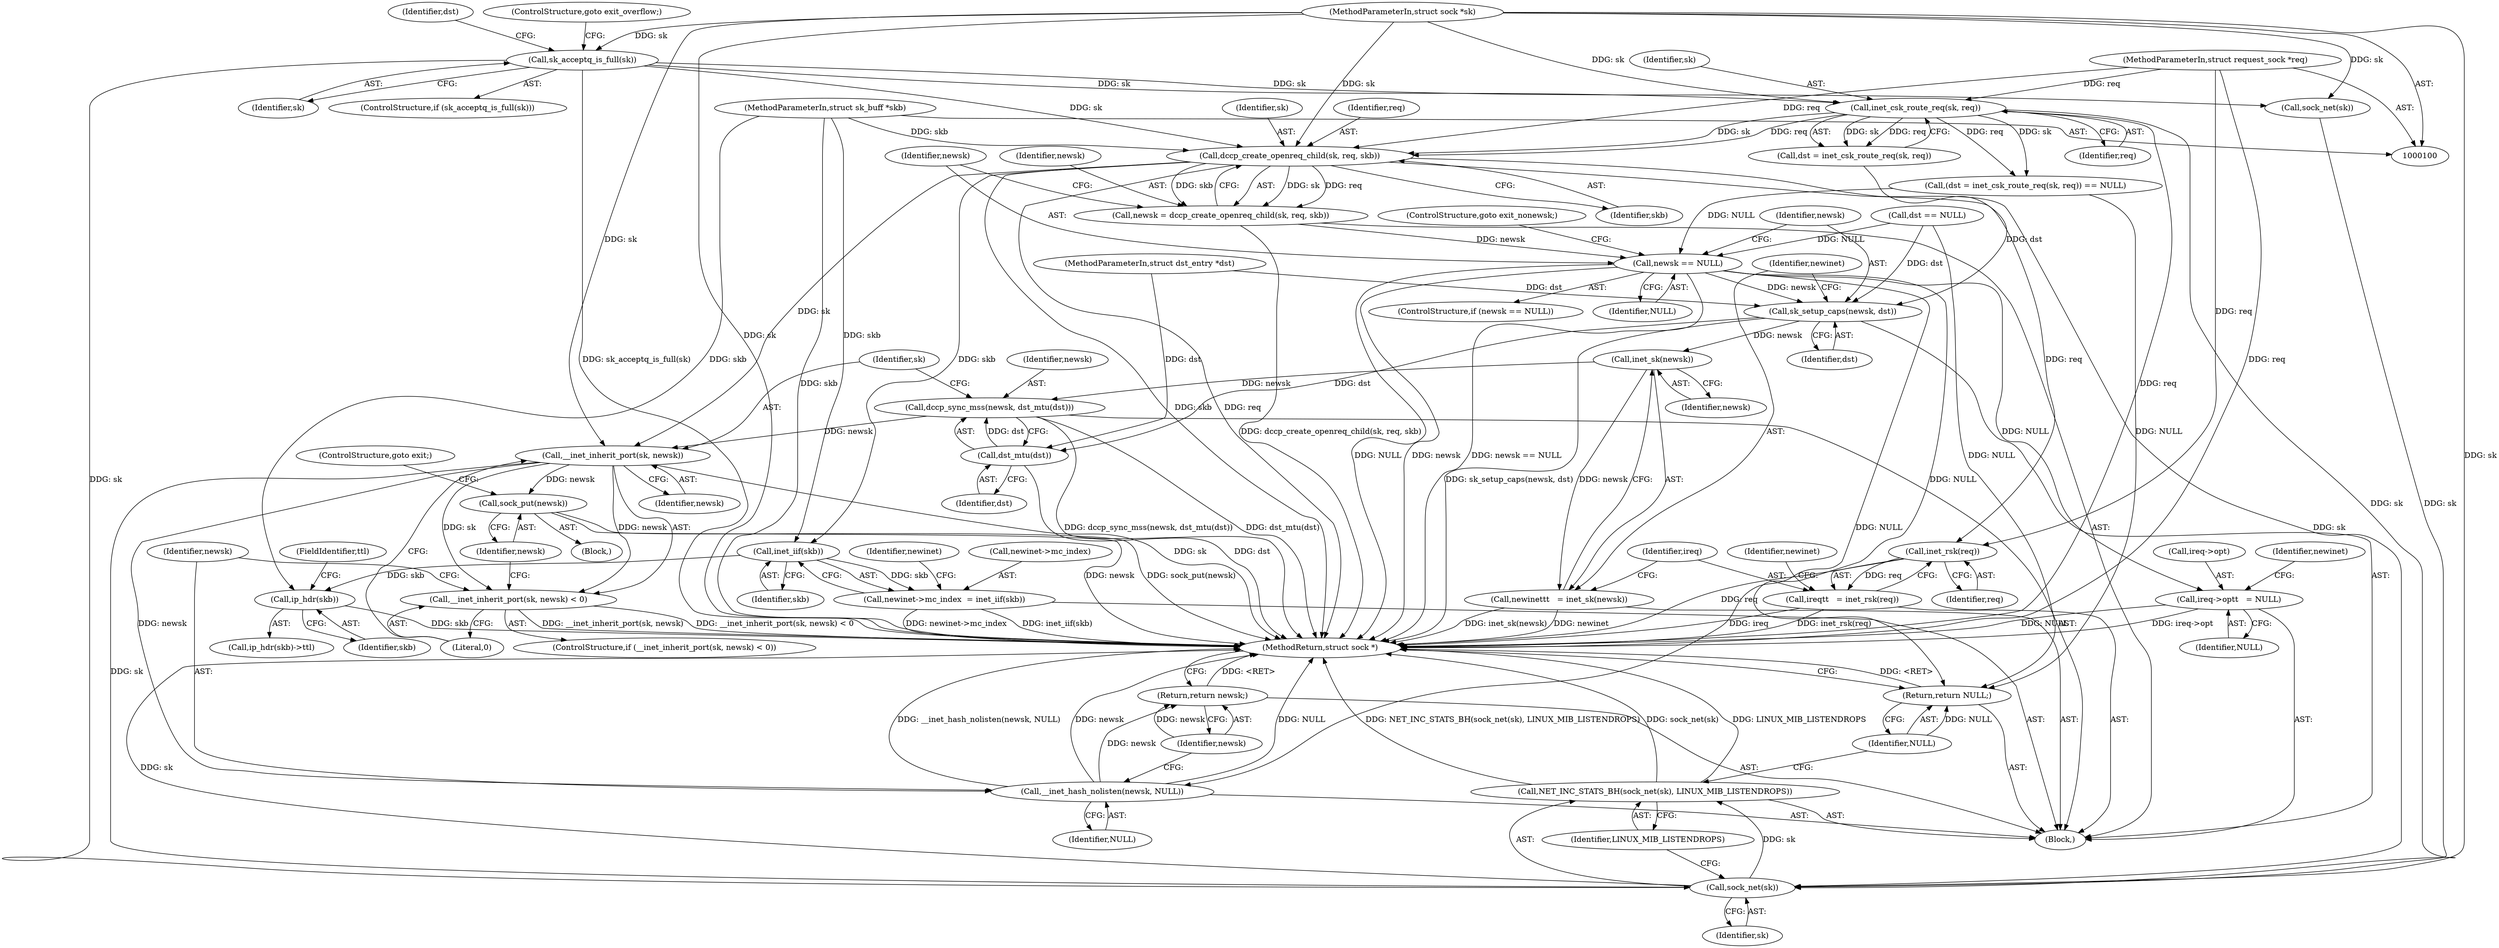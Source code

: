 digraph "0_linux_f6d8bd051c391c1c0458a30b2a7abcd939329259_0@API" {
"1000128" [label="(Call,dccp_create_openreq_child(sk, req, skb))"];
"1000121" [label="(Call,inet_csk_route_req(sk, req))"];
"1000110" [label="(Call,sk_acceptq_is_full(sk))"];
"1000101" [label="(MethodParameterIn,struct sock *sk)"];
"1000103" [label="(MethodParameterIn,struct request_sock *req)"];
"1000102" [label="(MethodParameterIn,struct sk_buff *skb)"];
"1000126" [label="(Call,newsk = dccp_create_openreq_child(sk, req, skb))"];
"1000133" [label="(Call,newsk == NULL)"];
"1000137" [label="(Call,sk_setup_caps(newsk, dst))"];
"1000142" [label="(Call,inet_sk(newsk))"];
"1000140" [label="(Call,newinet\t\t   = inet_sk(newsk))"];
"1000200" [label="(Call,dccp_sync_mss(newsk, dst_mtu(dst)))"];
"1000206" [label="(Call,__inet_inherit_port(sk, newsk))"];
"1000205" [label="(Call,__inet_inherit_port(sk, newsk) < 0)"];
"1000211" [label="(Call,sock_put(newsk))"];
"1000214" [label="(Call,__inet_hash_nolisten(newsk, NULL))"];
"1000217" [label="(Return,return newsk;)"];
"1000229" [label="(Call,sock_net(sk))"];
"1000228" [label="(Call,NET_INC_STATS_BH(sock_net(sk), LINUX_MIB_LISTENDROPS))"];
"1000202" [label="(Call,dst_mtu(dst))"];
"1000176" [label="(Call,ireq->opt\t   = NULL)"];
"1000232" [label="(Return,return NULL;)"];
"1000146" [label="(Call,inet_rsk(req))"];
"1000144" [label="(Call,ireq\t\t   = inet_rsk(req))"];
"1000185" [label="(Call,inet_iif(skb))"];
"1000181" [label="(Call,newinet->mc_index  = inet_iif(skb))"];
"1000192" [label="(Call,ip_hdr(skb))"];
"1000214" [label="(Call,__inet_hash_nolisten(newsk, NULL))"];
"1000193" [label="(Identifier,skb)"];
"1000218" [label="(Identifier,newsk)"];
"1000142" [label="(Call,inet_sk(newsk))"];
"1000217" [label="(Return,return newsk;)"];
"1000118" [label="(Call,(dst = inet_csk_route_req(sk, req)) == NULL)"];
"1000183" [label="(Identifier,newinet)"];
"1000213" [label="(ControlStructure,goto exit;)"];
"1000130" [label="(Identifier,req)"];
"1000129" [label="(Identifier,sk)"];
"1000232" [label="(Return,return NULL;)"];
"1000111" [label="(Identifier,sk)"];
"1000139" [label="(Identifier,dst)"];
"1000119" [label="(Call,dst = inet_csk_route_req(sk, req))"];
"1000200" [label="(Call,dccp_sync_mss(newsk, dst_mtu(dst)))"];
"1000211" [label="(Call,sock_put(newsk))"];
"1000207" [label="(Identifier,sk)"];
"1000202" [label="(Call,dst_mtu(dst))"];
"1000216" [label="(Identifier,NULL)"];
"1000208" [label="(Identifier,newsk)"];
"1000212" [label="(Identifier,newsk)"];
"1000203" [label="(Identifier,dst)"];
"1000105" [label="(Block,)"];
"1000132" [label="(ControlStructure,if (newsk == NULL))"];
"1000230" [label="(Identifier,sk)"];
"1000201" [label="(Identifier,newsk)"];
"1000103" [label="(MethodParameterIn,struct request_sock *req)"];
"1000143" [label="(Identifier,newsk)"];
"1000210" [label="(Block,)"];
"1000134" [label="(Identifier,newsk)"];
"1000122" [label="(Identifier,sk)"];
"1000115" [label="(Call,dst == NULL)"];
"1000180" [label="(Identifier,NULL)"];
"1000140" [label="(Call,newinet\t\t   = inet_sk(newsk))"];
"1000104" [label="(MethodParameterIn,struct dst_entry *dst)"];
"1000144" [label="(Call,ireq\t\t   = inet_rsk(req))"];
"1000102" [label="(MethodParameterIn,struct sk_buff *skb)"];
"1000206" [label="(Call,__inet_inherit_port(sk, newsk))"];
"1000189" [label="(Identifier,newinet)"];
"1000126" [label="(Call,newsk = dccp_create_openreq_child(sk, req, skb))"];
"1000147" [label="(Identifier,req)"];
"1000185" [label="(Call,inet_iif(skb))"];
"1000141" [label="(Identifier,newinet)"];
"1000176" [label="(Call,ireq->opt\t   = NULL)"];
"1000110" [label="(Call,sk_acceptq_is_full(sk))"];
"1000215" [label="(Identifier,newsk)"];
"1000150" [label="(Identifier,newinet)"];
"1000186" [label="(Identifier,skb)"];
"1000135" [label="(Identifier,NULL)"];
"1000181" [label="(Call,newinet->mc_index  = inet_iif(skb))"];
"1000123" [label="(Identifier,req)"];
"1000128" [label="(Call,dccp_create_openreq_child(sk, req, skb))"];
"1000136" [label="(ControlStructure,goto exit_nonewsk;)"];
"1000209" [label="(Literal,0)"];
"1000233" [label="(Identifier,NULL)"];
"1000116" [label="(Identifier,dst)"];
"1000133" [label="(Call,newsk == NULL)"];
"1000228" [label="(Call,NET_INC_STATS_BH(sock_net(sk), LINUX_MIB_LISTENDROPS))"];
"1000192" [label="(Call,ip_hdr(skb))"];
"1000191" [label="(Call,ip_hdr(skb)->ttl)"];
"1000194" [label="(FieldIdentifier,ttl)"];
"1000109" [label="(ControlStructure,if (sk_acceptq_is_full(sk)))"];
"1000177" [label="(Call,ireq->opt)"];
"1000231" [label="(Identifier,LINUX_MIB_LISTENDROPS)"];
"1000138" [label="(Identifier,newsk)"];
"1000127" [label="(Identifier,newsk)"];
"1000205" [label="(Call,__inet_inherit_port(sk, newsk) < 0)"];
"1000204" [label="(ControlStructure,if (__inet_inherit_port(sk, newsk) < 0))"];
"1000131" [label="(Identifier,skb)"];
"1000112" [label="(ControlStructure,goto exit_overflow;)"];
"1000234" [label="(MethodReturn,struct sock *)"];
"1000182" [label="(Call,newinet->mc_index)"];
"1000121" [label="(Call,inet_csk_route_req(sk, req))"];
"1000137" [label="(Call,sk_setup_caps(newsk, dst))"];
"1000146" [label="(Call,inet_rsk(req))"];
"1000101" [label="(MethodParameterIn,struct sock *sk)"];
"1000221" [label="(Call,sock_net(sk))"];
"1000145" [label="(Identifier,ireq)"];
"1000229" [label="(Call,sock_net(sk))"];
"1000128" -> "1000126"  [label="AST: "];
"1000128" -> "1000131"  [label="CFG: "];
"1000129" -> "1000128"  [label="AST: "];
"1000130" -> "1000128"  [label="AST: "];
"1000131" -> "1000128"  [label="AST: "];
"1000126" -> "1000128"  [label="CFG: "];
"1000128" -> "1000234"  [label="DDG: req"];
"1000128" -> "1000234"  [label="DDG: skb"];
"1000128" -> "1000126"  [label="DDG: sk"];
"1000128" -> "1000126"  [label="DDG: req"];
"1000128" -> "1000126"  [label="DDG: skb"];
"1000121" -> "1000128"  [label="DDG: sk"];
"1000121" -> "1000128"  [label="DDG: req"];
"1000110" -> "1000128"  [label="DDG: sk"];
"1000101" -> "1000128"  [label="DDG: sk"];
"1000103" -> "1000128"  [label="DDG: req"];
"1000102" -> "1000128"  [label="DDG: skb"];
"1000128" -> "1000146"  [label="DDG: req"];
"1000128" -> "1000185"  [label="DDG: skb"];
"1000128" -> "1000206"  [label="DDG: sk"];
"1000128" -> "1000229"  [label="DDG: sk"];
"1000121" -> "1000119"  [label="AST: "];
"1000121" -> "1000123"  [label="CFG: "];
"1000122" -> "1000121"  [label="AST: "];
"1000123" -> "1000121"  [label="AST: "];
"1000119" -> "1000121"  [label="CFG: "];
"1000121" -> "1000234"  [label="DDG: req"];
"1000121" -> "1000118"  [label="DDG: sk"];
"1000121" -> "1000118"  [label="DDG: req"];
"1000121" -> "1000119"  [label="DDG: sk"];
"1000121" -> "1000119"  [label="DDG: req"];
"1000110" -> "1000121"  [label="DDG: sk"];
"1000101" -> "1000121"  [label="DDG: sk"];
"1000103" -> "1000121"  [label="DDG: req"];
"1000121" -> "1000229"  [label="DDG: sk"];
"1000110" -> "1000109"  [label="AST: "];
"1000110" -> "1000111"  [label="CFG: "];
"1000111" -> "1000110"  [label="AST: "];
"1000112" -> "1000110"  [label="CFG: "];
"1000116" -> "1000110"  [label="CFG: "];
"1000110" -> "1000234"  [label="DDG: sk_acceptq_is_full(sk)"];
"1000101" -> "1000110"  [label="DDG: sk"];
"1000110" -> "1000221"  [label="DDG: sk"];
"1000110" -> "1000229"  [label="DDG: sk"];
"1000101" -> "1000100"  [label="AST: "];
"1000101" -> "1000234"  [label="DDG: sk"];
"1000101" -> "1000206"  [label="DDG: sk"];
"1000101" -> "1000221"  [label="DDG: sk"];
"1000101" -> "1000229"  [label="DDG: sk"];
"1000103" -> "1000100"  [label="AST: "];
"1000103" -> "1000234"  [label="DDG: req"];
"1000103" -> "1000146"  [label="DDG: req"];
"1000102" -> "1000100"  [label="AST: "];
"1000102" -> "1000234"  [label="DDG: skb"];
"1000102" -> "1000185"  [label="DDG: skb"];
"1000102" -> "1000192"  [label="DDG: skb"];
"1000126" -> "1000105"  [label="AST: "];
"1000127" -> "1000126"  [label="AST: "];
"1000134" -> "1000126"  [label="CFG: "];
"1000126" -> "1000234"  [label="DDG: dccp_create_openreq_child(sk, req, skb)"];
"1000126" -> "1000133"  [label="DDG: newsk"];
"1000133" -> "1000132"  [label="AST: "];
"1000133" -> "1000135"  [label="CFG: "];
"1000134" -> "1000133"  [label="AST: "];
"1000135" -> "1000133"  [label="AST: "];
"1000136" -> "1000133"  [label="CFG: "];
"1000138" -> "1000133"  [label="CFG: "];
"1000133" -> "1000234"  [label="DDG: newsk"];
"1000133" -> "1000234"  [label="DDG: newsk == NULL"];
"1000133" -> "1000234"  [label="DDG: NULL"];
"1000115" -> "1000133"  [label="DDG: NULL"];
"1000118" -> "1000133"  [label="DDG: NULL"];
"1000133" -> "1000137"  [label="DDG: newsk"];
"1000133" -> "1000176"  [label="DDG: NULL"];
"1000133" -> "1000214"  [label="DDG: NULL"];
"1000133" -> "1000232"  [label="DDG: NULL"];
"1000137" -> "1000105"  [label="AST: "];
"1000137" -> "1000139"  [label="CFG: "];
"1000138" -> "1000137"  [label="AST: "];
"1000139" -> "1000137"  [label="AST: "];
"1000141" -> "1000137"  [label="CFG: "];
"1000137" -> "1000234"  [label="DDG: sk_setup_caps(newsk, dst)"];
"1000119" -> "1000137"  [label="DDG: dst"];
"1000115" -> "1000137"  [label="DDG: dst"];
"1000104" -> "1000137"  [label="DDG: dst"];
"1000137" -> "1000142"  [label="DDG: newsk"];
"1000137" -> "1000202"  [label="DDG: dst"];
"1000142" -> "1000140"  [label="AST: "];
"1000142" -> "1000143"  [label="CFG: "];
"1000143" -> "1000142"  [label="AST: "];
"1000140" -> "1000142"  [label="CFG: "];
"1000142" -> "1000140"  [label="DDG: newsk"];
"1000142" -> "1000200"  [label="DDG: newsk"];
"1000140" -> "1000105"  [label="AST: "];
"1000141" -> "1000140"  [label="AST: "];
"1000145" -> "1000140"  [label="CFG: "];
"1000140" -> "1000234"  [label="DDG: inet_sk(newsk)"];
"1000140" -> "1000234"  [label="DDG: newinet"];
"1000200" -> "1000105"  [label="AST: "];
"1000200" -> "1000202"  [label="CFG: "];
"1000201" -> "1000200"  [label="AST: "];
"1000202" -> "1000200"  [label="AST: "];
"1000207" -> "1000200"  [label="CFG: "];
"1000200" -> "1000234"  [label="DDG: dccp_sync_mss(newsk, dst_mtu(dst))"];
"1000200" -> "1000234"  [label="DDG: dst_mtu(dst)"];
"1000202" -> "1000200"  [label="DDG: dst"];
"1000200" -> "1000206"  [label="DDG: newsk"];
"1000206" -> "1000205"  [label="AST: "];
"1000206" -> "1000208"  [label="CFG: "];
"1000207" -> "1000206"  [label="AST: "];
"1000208" -> "1000206"  [label="AST: "];
"1000209" -> "1000206"  [label="CFG: "];
"1000206" -> "1000234"  [label="DDG: sk"];
"1000206" -> "1000205"  [label="DDG: sk"];
"1000206" -> "1000205"  [label="DDG: newsk"];
"1000206" -> "1000211"  [label="DDG: newsk"];
"1000206" -> "1000214"  [label="DDG: newsk"];
"1000206" -> "1000229"  [label="DDG: sk"];
"1000205" -> "1000204"  [label="AST: "];
"1000205" -> "1000209"  [label="CFG: "];
"1000209" -> "1000205"  [label="AST: "];
"1000212" -> "1000205"  [label="CFG: "];
"1000215" -> "1000205"  [label="CFG: "];
"1000205" -> "1000234"  [label="DDG: __inet_inherit_port(sk, newsk)"];
"1000205" -> "1000234"  [label="DDG: __inet_inherit_port(sk, newsk) < 0"];
"1000211" -> "1000210"  [label="AST: "];
"1000211" -> "1000212"  [label="CFG: "];
"1000212" -> "1000211"  [label="AST: "];
"1000213" -> "1000211"  [label="CFG: "];
"1000211" -> "1000234"  [label="DDG: newsk"];
"1000211" -> "1000234"  [label="DDG: sock_put(newsk)"];
"1000214" -> "1000105"  [label="AST: "];
"1000214" -> "1000216"  [label="CFG: "];
"1000215" -> "1000214"  [label="AST: "];
"1000216" -> "1000214"  [label="AST: "];
"1000218" -> "1000214"  [label="CFG: "];
"1000214" -> "1000234"  [label="DDG: NULL"];
"1000214" -> "1000234"  [label="DDG: __inet_hash_nolisten(newsk, NULL)"];
"1000214" -> "1000234"  [label="DDG: newsk"];
"1000214" -> "1000217"  [label="DDG: newsk"];
"1000217" -> "1000105"  [label="AST: "];
"1000217" -> "1000218"  [label="CFG: "];
"1000218" -> "1000217"  [label="AST: "];
"1000234" -> "1000217"  [label="CFG: "];
"1000217" -> "1000234"  [label="DDG: <RET>"];
"1000218" -> "1000217"  [label="DDG: newsk"];
"1000229" -> "1000228"  [label="AST: "];
"1000229" -> "1000230"  [label="CFG: "];
"1000230" -> "1000229"  [label="AST: "];
"1000231" -> "1000229"  [label="CFG: "];
"1000229" -> "1000234"  [label="DDG: sk"];
"1000229" -> "1000228"  [label="DDG: sk"];
"1000221" -> "1000229"  [label="DDG: sk"];
"1000228" -> "1000105"  [label="AST: "];
"1000228" -> "1000231"  [label="CFG: "];
"1000231" -> "1000228"  [label="AST: "];
"1000233" -> "1000228"  [label="CFG: "];
"1000228" -> "1000234"  [label="DDG: NET_INC_STATS_BH(sock_net(sk), LINUX_MIB_LISTENDROPS)"];
"1000228" -> "1000234"  [label="DDG: sock_net(sk)"];
"1000228" -> "1000234"  [label="DDG: LINUX_MIB_LISTENDROPS"];
"1000202" -> "1000203"  [label="CFG: "];
"1000203" -> "1000202"  [label="AST: "];
"1000202" -> "1000234"  [label="DDG: dst"];
"1000104" -> "1000202"  [label="DDG: dst"];
"1000176" -> "1000105"  [label="AST: "];
"1000176" -> "1000180"  [label="CFG: "];
"1000177" -> "1000176"  [label="AST: "];
"1000180" -> "1000176"  [label="AST: "];
"1000183" -> "1000176"  [label="CFG: "];
"1000176" -> "1000234"  [label="DDG: NULL"];
"1000176" -> "1000234"  [label="DDG: ireq->opt"];
"1000232" -> "1000105"  [label="AST: "];
"1000232" -> "1000233"  [label="CFG: "];
"1000233" -> "1000232"  [label="AST: "];
"1000234" -> "1000232"  [label="CFG: "];
"1000232" -> "1000234"  [label="DDG: <RET>"];
"1000233" -> "1000232"  [label="DDG: NULL"];
"1000115" -> "1000232"  [label="DDG: NULL"];
"1000118" -> "1000232"  [label="DDG: NULL"];
"1000146" -> "1000144"  [label="AST: "];
"1000146" -> "1000147"  [label="CFG: "];
"1000147" -> "1000146"  [label="AST: "];
"1000144" -> "1000146"  [label="CFG: "];
"1000146" -> "1000234"  [label="DDG: req"];
"1000146" -> "1000144"  [label="DDG: req"];
"1000144" -> "1000105"  [label="AST: "];
"1000145" -> "1000144"  [label="AST: "];
"1000150" -> "1000144"  [label="CFG: "];
"1000144" -> "1000234"  [label="DDG: ireq"];
"1000144" -> "1000234"  [label="DDG: inet_rsk(req)"];
"1000185" -> "1000181"  [label="AST: "];
"1000185" -> "1000186"  [label="CFG: "];
"1000186" -> "1000185"  [label="AST: "];
"1000181" -> "1000185"  [label="CFG: "];
"1000185" -> "1000181"  [label="DDG: skb"];
"1000185" -> "1000192"  [label="DDG: skb"];
"1000181" -> "1000105"  [label="AST: "];
"1000182" -> "1000181"  [label="AST: "];
"1000189" -> "1000181"  [label="CFG: "];
"1000181" -> "1000234"  [label="DDG: inet_iif(skb)"];
"1000181" -> "1000234"  [label="DDG: newinet->mc_index"];
"1000192" -> "1000191"  [label="AST: "];
"1000192" -> "1000193"  [label="CFG: "];
"1000193" -> "1000192"  [label="AST: "];
"1000194" -> "1000192"  [label="CFG: "];
"1000192" -> "1000234"  [label="DDG: skb"];
}
